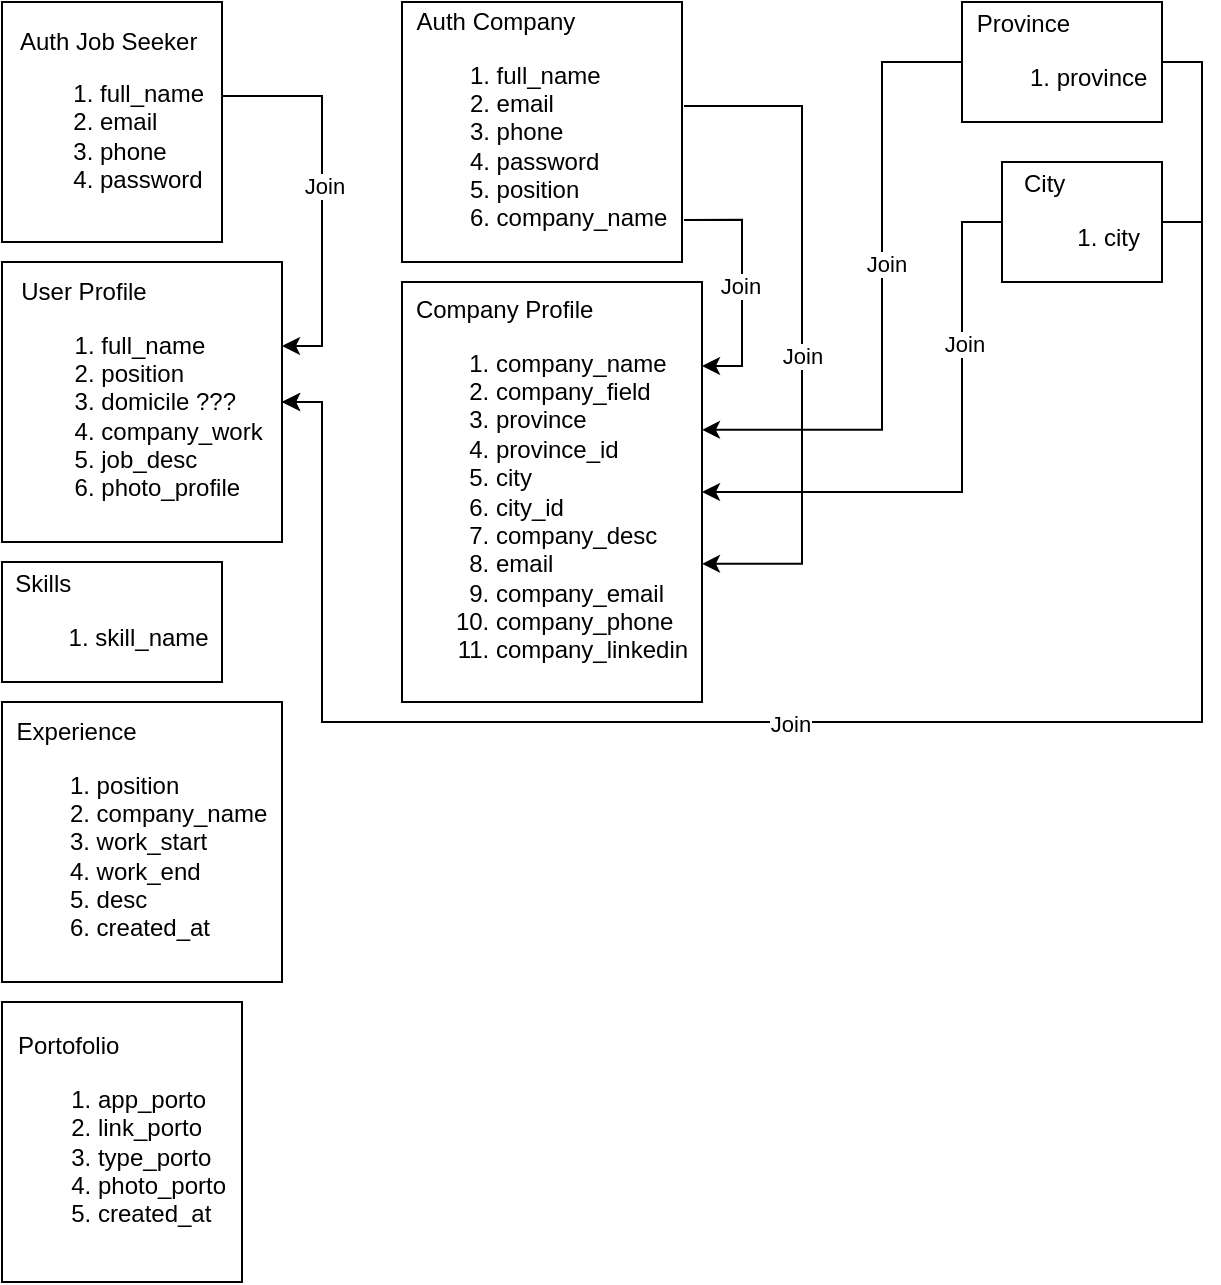 <mxfile version="21.6.8" type="github">
  <diagram name="Page-1" id="RcPeB81B88A2oM1b_PDk">
    <mxGraphModel dx="765" dy="421" grid="1" gridSize="10" guides="1" tooltips="1" connect="1" arrows="1" fold="1" page="1" pageScale="1" pageWidth="850" pageHeight="1100" math="0" shadow="0">
      <root>
        <mxCell id="0" />
        <mxCell id="1" parent="0" />
        <mxCell id="PTgx1V2ydZDfHdpK58Lw-3" style="edgeStyle=orthogonalEdgeStyle;rounded=0;orthogonalLoop=1;jettySize=auto;html=1;exitX=0.991;exitY=0.392;exitDx=0;exitDy=0;entryX=1;entryY=0.3;entryDx=0;entryDy=0;exitPerimeter=0;entryPerimeter=0;" parent="1" source="PTgx1V2ydZDfHdpK58Lw-1" target="PTgx1V2ydZDfHdpK58Lw-2" edge="1">
          <mxGeometry relative="1" as="geometry" />
        </mxCell>
        <mxCell id="PTgx1V2ydZDfHdpK58Lw-4" value="Join" style="edgeLabel;html=1;align=center;verticalAlign=middle;resizable=0;points=[];" parent="PTgx1V2ydZDfHdpK58Lw-3" vertex="1" connectable="0">
          <mxGeometry x="-0.02" y="1" relative="1" as="geometry">
            <mxPoint as="offset" />
          </mxGeometry>
        </mxCell>
        <mxCell id="PTgx1V2ydZDfHdpK58Lw-1" value="&lt;div style=&quot;text-align: justify;&quot;&gt;&lt;span style=&quot;background-color: initial;&quot;&gt;Auth&amp;nbsp;&lt;/span&gt;&lt;span style=&quot;background-color: initial;&quot;&gt;Job Seeker&lt;/span&gt;&lt;/div&gt;&lt;div style=&quot;&quot;&gt;&lt;ol&gt;&lt;li style=&quot;text-align: justify;&quot;&gt;&lt;span style=&quot;background-color: initial;&quot;&gt;full_name&lt;/span&gt;&lt;/li&gt;&lt;li style=&quot;text-align: justify;&quot;&gt;&lt;span style=&quot;background-color: initial;&quot;&gt;email&lt;/span&gt;&lt;/li&gt;&lt;li style=&quot;text-align: justify;&quot;&gt;&lt;span style=&quot;background-color: initial;&quot;&gt;phone&lt;/span&gt;&lt;/li&gt;&lt;li style=&quot;text-align: justify;&quot;&gt;&lt;span style=&quot;background-color: initial;&quot;&gt;password&lt;/span&gt;&lt;/li&gt;&lt;/ol&gt;&lt;/div&gt;&lt;div style=&quot;text-align: justify;&quot;&gt;&lt;/div&gt;" style="rounded=0;whiteSpace=wrap;html=1;" parent="1" vertex="1">
          <mxGeometry x="40" y="40" width="110" height="120" as="geometry" />
        </mxCell>
        <mxCell id="PTgx1V2ydZDfHdpK58Lw-2" value="&lt;div style=&quot;text-align: left;&quot;&gt;User Profile&lt;/div&gt;&lt;div style=&quot;text-align: left;&quot;&gt;&lt;ol&gt;&lt;li&gt;&lt;span style=&quot;background-color: initial;&quot;&gt;full_name&lt;/span&gt;&lt;/li&gt;&lt;li&gt;&lt;span style=&quot;background-color: initial;&quot;&gt;position&lt;/span&gt;&lt;/li&gt;&lt;li&gt;&lt;span style=&quot;background-color: initial;&quot;&gt;domicile ???&lt;/span&gt;&lt;/li&gt;&lt;li&gt;&lt;span style=&quot;background-color: initial;&quot;&gt;company_work&lt;/span&gt;&lt;/li&gt;&lt;li&gt;&lt;span style=&quot;background-color: initial;&quot;&gt;job_desc&lt;/span&gt;&lt;/li&gt;&lt;li&gt;photo_profile&lt;/li&gt;&lt;/ol&gt;&lt;/div&gt;&lt;div style=&quot;text-align: justify;&quot;&gt;&lt;/div&gt;" style="rounded=0;whiteSpace=wrap;html=1;" parent="1" vertex="1">
          <mxGeometry x="40" y="170" width="140" height="140" as="geometry" />
        </mxCell>
        <mxCell id="PTgx1V2ydZDfHdpK58Lw-6" value="&lt;div style=&quot;text-align: left;&quot;&gt;Skills&lt;/div&gt;&lt;div style=&quot;text-align: left;&quot;&gt;&lt;ol&gt;&lt;li&gt;&lt;span style=&quot;background-color: initial;&quot;&gt;skill_name&lt;/span&gt;&lt;/li&gt;&lt;/ol&gt;&lt;/div&gt;&lt;div style=&quot;text-align: justify;&quot;&gt;&lt;/div&gt;" style="rounded=0;whiteSpace=wrap;html=1;" parent="1" vertex="1">
          <mxGeometry x="40" y="320" width="110" height="60" as="geometry" />
        </mxCell>
        <mxCell id="PTgx1V2ydZDfHdpK58Lw-7" value="&lt;div style=&quot;text-align: left;&quot;&gt;Experience&lt;/div&gt;&lt;div style=&quot;text-align: left;&quot;&gt;&lt;ol&gt;&lt;li&gt;&lt;span style=&quot;background-color: initial;&quot;&gt;position&lt;/span&gt;&lt;/li&gt;&lt;li&gt;&lt;span style=&quot;background-color: initial;&quot;&gt;company_name&lt;/span&gt;&lt;/li&gt;&lt;li&gt;&lt;span style=&quot;background-color: initial;&quot;&gt;work_start&lt;/span&gt;&lt;/li&gt;&lt;li&gt;&lt;span style=&quot;background-color: initial;&quot;&gt;work_end&lt;/span&gt;&lt;/li&gt;&lt;li&gt;&lt;span style=&quot;background-color: initial;&quot;&gt;desc&lt;/span&gt;&lt;/li&gt;&lt;li&gt;created_at&lt;/li&gt;&lt;/ol&gt;&lt;/div&gt;&lt;div style=&quot;text-align: justify;&quot;&gt;&lt;/div&gt;" style="rounded=0;whiteSpace=wrap;html=1;" parent="1" vertex="1">
          <mxGeometry x="40" y="390" width="140" height="140" as="geometry" />
        </mxCell>
        <mxCell id="PTgx1V2ydZDfHdpK58Lw-8" value="&lt;div style=&quot;text-align: left;&quot;&gt;Portofolio&lt;/div&gt;&lt;div style=&quot;text-align: left;&quot;&gt;&lt;ol&gt;&lt;li&gt;&lt;span style=&quot;background-color: initial;&quot;&gt;app_porto&lt;/span&gt;&lt;/li&gt;&lt;li&gt;&lt;span style=&quot;background-color: initial;&quot;&gt;link_porto&lt;/span&gt;&lt;/li&gt;&lt;li&gt;&lt;span style=&quot;background-color: initial;&quot;&gt;type_porto&lt;/span&gt;&lt;/li&gt;&lt;li&gt;&lt;span style=&quot;background-color: initial;&quot;&gt;photo_porto&lt;/span&gt;&lt;/li&gt;&lt;li&gt;created_at&lt;/li&gt;&lt;/ol&gt;&lt;/div&gt;&lt;div style=&quot;text-align: justify;&quot;&gt;&lt;/div&gt;" style="rounded=0;whiteSpace=wrap;html=1;" parent="1" vertex="1">
          <mxGeometry x="40" y="540" width="120" height="140" as="geometry" />
        </mxCell>
        <mxCell id="PTgx1V2ydZDfHdpK58Lw-11" style="edgeStyle=orthogonalEdgeStyle;rounded=0;orthogonalLoop=1;jettySize=auto;html=1;exitX=1.007;exitY=0.838;exitDx=0;exitDy=0;entryX=1;entryY=0.2;entryDx=0;entryDy=0;entryPerimeter=0;exitPerimeter=0;" parent="1" source="PTgx1V2ydZDfHdpK58Lw-9" target="PTgx1V2ydZDfHdpK58Lw-10" edge="1">
          <mxGeometry relative="1" as="geometry" />
        </mxCell>
        <mxCell id="PTgx1V2ydZDfHdpK58Lw-12" value="Join" style="edgeLabel;html=1;align=center;verticalAlign=middle;resizable=0;points=[];" parent="PTgx1V2ydZDfHdpK58Lw-11" vertex="1" connectable="0">
          <mxGeometry x="0.017" y="-1" relative="1" as="geometry">
            <mxPoint as="offset" />
          </mxGeometry>
        </mxCell>
        <mxCell id="PTgx1V2ydZDfHdpK58Lw-13" style="edgeStyle=orthogonalEdgeStyle;rounded=0;orthogonalLoop=1;jettySize=auto;html=1;exitX=1.007;exitY=0.4;exitDx=0;exitDy=0;entryX=1;entryY=0.671;entryDx=0;entryDy=0;entryPerimeter=0;exitPerimeter=0;" parent="1" source="PTgx1V2ydZDfHdpK58Lw-9" target="PTgx1V2ydZDfHdpK58Lw-10" edge="1">
          <mxGeometry relative="1" as="geometry">
            <Array as="points">
              <mxPoint x="440" y="92" />
              <mxPoint x="440" y="321" />
            </Array>
          </mxGeometry>
        </mxCell>
        <mxCell id="PTgx1V2ydZDfHdpK58Lw-14" value="Join" style="edgeLabel;html=1;align=center;verticalAlign=middle;resizable=0;points=[];" parent="PTgx1V2ydZDfHdpK58Lw-13" vertex="1" connectable="0">
          <mxGeometry x="0.089" relative="1" as="geometry">
            <mxPoint as="offset" />
          </mxGeometry>
        </mxCell>
        <mxCell id="PTgx1V2ydZDfHdpK58Lw-9" value="&lt;div style=&quot;text-align: justify;&quot;&gt;&lt;span style=&quot;background-color: initial;&quot;&gt;Auth&amp;nbsp;&lt;/span&gt;&lt;span style=&quot;background-color: initial;&quot;&gt;Company&lt;/span&gt;&lt;/div&gt;&lt;div style=&quot;&quot;&gt;&lt;ol&gt;&lt;li style=&quot;text-align: justify;&quot;&gt;&lt;span style=&quot;background-color: initial;&quot;&gt;full_name&lt;/span&gt;&lt;/li&gt;&lt;li style=&quot;text-align: justify;&quot;&gt;&lt;span style=&quot;background-color: initial;&quot;&gt;email&lt;/span&gt;&lt;/li&gt;&lt;li style=&quot;text-align: justify;&quot;&gt;&lt;span style=&quot;background-color: initial;&quot;&gt;phone&lt;/span&gt;&lt;/li&gt;&lt;li style=&quot;text-align: justify;&quot;&gt;&lt;span style=&quot;background-color: initial;&quot;&gt;password&lt;/span&gt;&lt;/li&gt;&lt;li style=&quot;text-align: justify;&quot;&gt;&lt;span style=&quot;background-color: initial;&quot;&gt;position&lt;/span&gt;&lt;/li&gt;&lt;li style=&quot;text-align: justify;&quot;&gt;&lt;span style=&quot;background-color: initial;&quot;&gt;company_name&lt;/span&gt;&lt;/li&gt;&lt;/ol&gt;&lt;/div&gt;&lt;div style=&quot;text-align: justify;&quot;&gt;&lt;/div&gt;" style="rounded=0;whiteSpace=wrap;html=1;" parent="1" vertex="1">
          <mxGeometry x="240" y="40" width="140" height="130" as="geometry" />
        </mxCell>
        <mxCell id="PTgx1V2ydZDfHdpK58Lw-10" value="&lt;div style=&quot;text-align: left;&quot;&gt;Company Profile&lt;/div&gt;&lt;div style=&quot;text-align: left;&quot;&gt;&lt;ol&gt;&lt;li&gt;&lt;span style=&quot;background-color: initial;&quot;&gt;company_name&lt;/span&gt;&lt;/li&gt;&lt;li&gt;&lt;span style=&quot;background-color: initial;&quot;&gt;company_field&lt;/span&gt;&lt;/li&gt;&lt;li&gt;&lt;span style=&quot;background-color: initial;&quot;&gt;province&lt;/span&gt;&lt;/li&gt;&lt;li&gt;&lt;span style=&quot;background-color: initial;&quot;&gt;province_id&lt;/span&gt;&lt;/li&gt;&lt;li&gt;&lt;span style=&quot;background-color: initial;&quot;&gt;city&lt;/span&gt;&lt;/li&gt;&lt;li&gt;&lt;span style=&quot;background-color: initial;&quot;&gt;city_id&lt;/span&gt;&lt;/li&gt;&lt;li&gt;&lt;span style=&quot;background-color: initial;&quot;&gt;company_desc&lt;/span&gt;&lt;/li&gt;&lt;li&gt;email&lt;/li&gt;&lt;li&gt;company_email&lt;/li&gt;&lt;li&gt;company_phone&lt;/li&gt;&lt;li&gt;company_linkedin&lt;/li&gt;&lt;/ol&gt;&lt;/div&gt;&lt;div style=&quot;text-align: justify;&quot;&gt;&lt;/div&gt;" style="rounded=0;whiteSpace=wrap;html=1;" parent="1" vertex="1">
          <mxGeometry x="240" y="180" width="150" height="210" as="geometry" />
        </mxCell>
        <mxCell id="PTgx1V2ydZDfHdpK58Lw-24" style="edgeStyle=orthogonalEdgeStyle;rounded=0;orthogonalLoop=1;jettySize=auto;html=1;exitX=0;exitY=0.5;exitDx=0;exitDy=0;entryX=1;entryY=0.352;entryDx=0;entryDy=0;entryPerimeter=0;" parent="1" source="PTgx1V2ydZDfHdpK58Lw-15" target="PTgx1V2ydZDfHdpK58Lw-10" edge="1">
          <mxGeometry relative="1" as="geometry">
            <Array as="points">
              <mxPoint x="480" y="70" />
              <mxPoint x="480" y="254" />
            </Array>
          </mxGeometry>
        </mxCell>
        <mxCell id="PTgx1V2ydZDfHdpK58Lw-30" value="Join" style="edgeLabel;html=1;align=center;verticalAlign=middle;resizable=0;points=[];" parent="PTgx1V2ydZDfHdpK58Lw-24" vertex="1" connectable="0">
          <mxGeometry x="-0.102" y="2" relative="1" as="geometry">
            <mxPoint as="offset" />
          </mxGeometry>
        </mxCell>
        <mxCell id="PTgx1V2ydZDfHdpK58Lw-32" style="edgeStyle=orthogonalEdgeStyle;rounded=0;orthogonalLoop=1;jettySize=auto;html=1;exitX=1;exitY=0.5;exitDx=0;exitDy=0;entryX=1;entryY=0.5;entryDx=0;entryDy=0;" parent="1" source="PTgx1V2ydZDfHdpK58Lw-15" target="PTgx1V2ydZDfHdpK58Lw-2" edge="1">
          <mxGeometry relative="1" as="geometry">
            <Array as="points">
              <mxPoint x="640" y="70" />
              <mxPoint x="640" y="400" />
              <mxPoint x="200" y="400" />
              <mxPoint x="200" y="240" />
            </Array>
          </mxGeometry>
        </mxCell>
        <mxCell id="PTgx1V2ydZDfHdpK58Lw-15" value="&lt;div style=&quot;text-align: justify;&quot;&gt;Province&lt;/div&gt;&lt;div style=&quot;&quot;&gt;&lt;ol&gt;&lt;li style=&quot;text-align: justify;&quot;&gt;&lt;span style=&quot;background-color: initial;&quot;&gt;province&lt;/span&gt;&lt;/li&gt;&lt;/ol&gt;&lt;/div&gt;&lt;div style=&quot;text-align: justify;&quot;&gt;&lt;/div&gt;" style="rounded=0;whiteSpace=wrap;html=1;" parent="1" vertex="1">
          <mxGeometry x="520" y="40" width="100" height="60" as="geometry" />
        </mxCell>
        <mxCell id="PTgx1V2ydZDfHdpK58Lw-29" style="edgeStyle=orthogonalEdgeStyle;rounded=0;orthogonalLoop=1;jettySize=auto;html=1;exitX=0;exitY=0.5;exitDx=0;exitDy=0;entryX=1;entryY=0.5;entryDx=0;entryDy=0;" parent="1" source="PTgx1V2ydZDfHdpK58Lw-18" target="PTgx1V2ydZDfHdpK58Lw-10" edge="1">
          <mxGeometry relative="1" as="geometry">
            <Array as="points">
              <mxPoint x="520" y="150" />
              <mxPoint x="520" y="285" />
            </Array>
          </mxGeometry>
        </mxCell>
        <mxCell id="PTgx1V2ydZDfHdpK58Lw-31" value="Join" style="edgeLabel;html=1;align=center;verticalAlign=middle;resizable=0;points=[];" parent="PTgx1V2ydZDfHdpK58Lw-29" vertex="1" connectable="0">
          <mxGeometry x="-0.432" y="1" relative="1" as="geometry">
            <mxPoint as="offset" />
          </mxGeometry>
        </mxCell>
        <mxCell id="PTgx1V2ydZDfHdpK58Lw-33" style="edgeStyle=orthogonalEdgeStyle;rounded=0;orthogonalLoop=1;jettySize=auto;html=1;exitX=1;exitY=0.5;exitDx=0;exitDy=0;entryX=1;entryY=0.5;entryDx=0;entryDy=0;" parent="1" source="PTgx1V2ydZDfHdpK58Lw-18" target="PTgx1V2ydZDfHdpK58Lw-2" edge="1">
          <mxGeometry relative="1" as="geometry">
            <Array as="points">
              <mxPoint x="640" y="150" />
              <mxPoint x="640" y="400" />
              <mxPoint x="200" y="400" />
              <mxPoint x="200" y="240" />
            </Array>
          </mxGeometry>
        </mxCell>
        <mxCell id="PTgx1V2ydZDfHdpK58Lw-34" value="Join" style="edgeLabel;html=1;align=center;verticalAlign=middle;resizable=0;points=[];" parent="PTgx1V2ydZDfHdpK58Lw-33" vertex="1" connectable="0">
          <mxGeometry x="0.07" y="1" relative="1" as="geometry">
            <mxPoint as="offset" />
          </mxGeometry>
        </mxCell>
        <mxCell id="PTgx1V2ydZDfHdpK58Lw-18" value="&lt;div style=&quot;text-align: justify;&quot;&gt;City&lt;/div&gt;&lt;div style=&quot;&quot;&gt;&lt;ol&gt;&lt;li style=&quot;text-align: justify;&quot;&gt;&lt;span style=&quot;background-color: initial;&quot;&gt;city&lt;/span&gt;&lt;/li&gt;&lt;/ol&gt;&lt;/div&gt;&lt;div style=&quot;text-align: justify;&quot;&gt;&lt;/div&gt;" style="rounded=0;whiteSpace=wrap;html=1;" parent="1" vertex="1">
          <mxGeometry x="540" y="120" width="80" height="60" as="geometry" />
        </mxCell>
      </root>
    </mxGraphModel>
  </diagram>
</mxfile>
